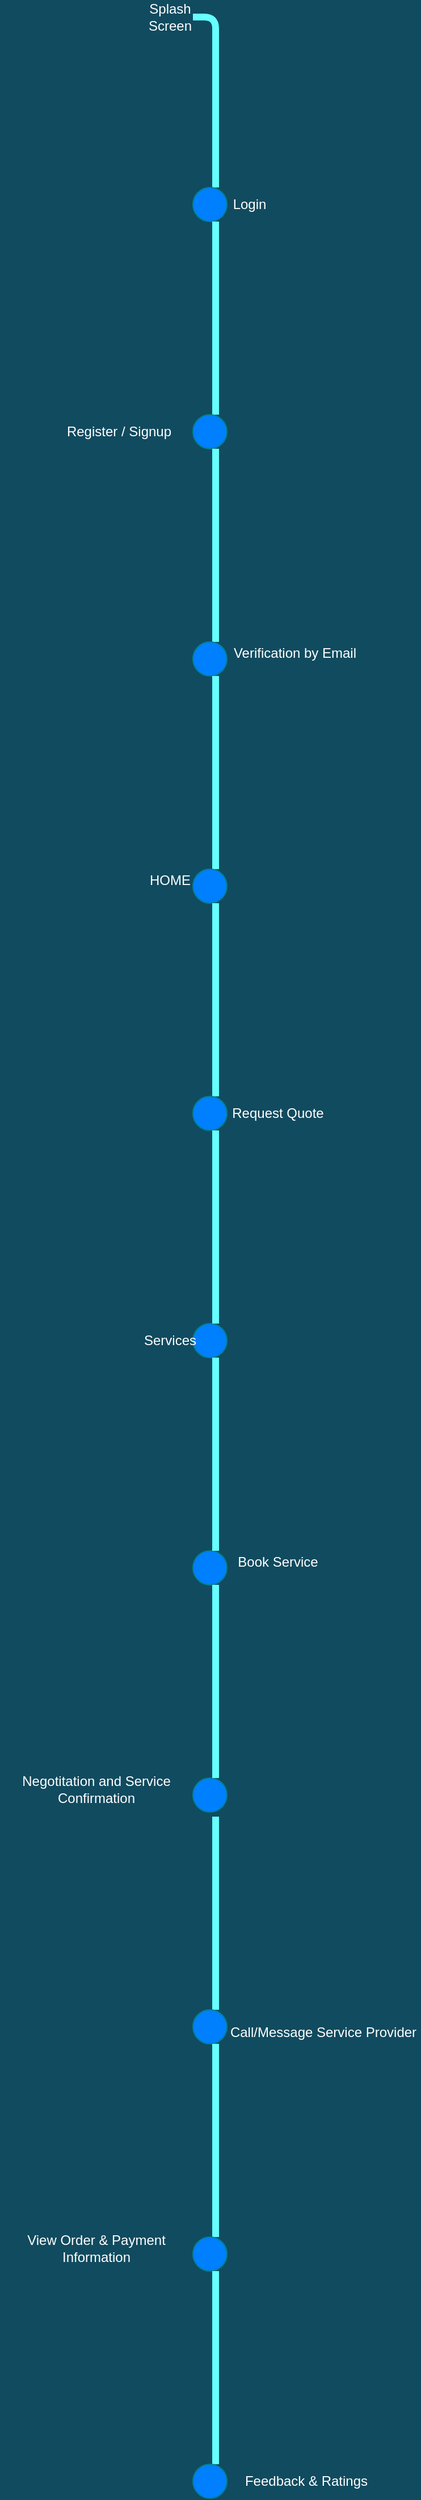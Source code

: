 <mxfile version="13.8.0" type="github"><diagram id="9a3156WYbqQ_cCpTTGxo" name="Page-1"><mxGraphModel dx="524" dy="518" grid="1" gridSize="10" guides="1" tooltips="1" connect="1" arrows="1" fold="1" page="1" pageScale="1" pageWidth="827" pageHeight="1169" background="#114B5F" math="0" shadow="0"><root><mxCell id="0"/><mxCell id="1" parent="0"/><mxCell id="1hf2neu1N_zr_MUU-x_V-1" value="" style="endArrow=none;html=1;fillColor=#F45B69;fontColor=#E4FDE1;strokeWidth=6;strokeColor=#66FFFF;" edge="1" parent="1" target="1hf2neu1N_zr_MUU-x_V-2"><mxGeometry width="50" height="50" relative="1" as="geometry"><mxPoint x="270" y="220" as="sourcePoint"/><mxPoint x="270" y="220" as="targetPoint"/><Array as="points"><mxPoint x="270" y="70"/></Array></mxGeometry></mxCell><mxCell id="1hf2neu1N_zr_MUU-x_V-2" value="&lt;font color=&quot;#ffffff&quot;&gt;Splash Screen&lt;/font&gt;" style="text;html=1;strokeColor=none;fillColor=none;align=center;verticalAlign=middle;whiteSpace=wrap;rounded=0;" vertex="1" parent="1"><mxGeometry x="210" y="60" width="40" height="20" as="geometry"/></mxCell><mxCell id="1hf2neu1N_zr_MUU-x_V-3" value="" style="ellipse;whiteSpace=wrap;html=1;aspect=fixed;rounded=0;sketch=0;strokeColor=#028090;fontColor=#E4FDE1;fillColor=#007FFF;" vertex="1" parent="1"><mxGeometry x="250" y="220" width="30" height="30" as="geometry"/></mxCell><mxCell id="1hf2neu1N_zr_MUU-x_V-5" value="" style="endArrow=none;html=1;fillColor=#F45B69;fontColor=#E4FDE1;strokeWidth=6;strokeColor=#66FFFF;" edge="1" parent="1"><mxGeometry width="50" height="50" relative="1" as="geometry"><mxPoint x="270" y="250" as="sourcePoint"/><mxPoint x="270" y="420" as="targetPoint"/><Array as="points"><mxPoint x="270" y="340"/></Array></mxGeometry></mxCell><mxCell id="1hf2neu1N_zr_MUU-x_V-13" value="&lt;font color=&quot;#ffffff&quot;&gt;Login&lt;br&gt;&lt;/font&gt;" style="text;html=1;strokeColor=none;fillColor=none;align=center;verticalAlign=middle;whiteSpace=wrap;rounded=0;" vertex="1" parent="1"><mxGeometry x="280" y="225" width="40" height="20" as="geometry"/></mxCell><mxCell id="1hf2neu1N_zr_MUU-x_V-15" value="" style="ellipse;whiteSpace=wrap;html=1;aspect=fixed;rounded=0;sketch=0;strokeColor=#028090;fontColor=#E4FDE1;fillColor=#007FFF;" vertex="1" parent="1"><mxGeometry x="250" y="420" width="30" height="30" as="geometry"/></mxCell><mxCell id="1hf2neu1N_zr_MUU-x_V-16" value="" style="endArrow=none;html=1;fillColor=#F45B69;fontColor=#E4FDE1;strokeWidth=6;strokeColor=#66FFFF;" edge="1" parent="1"><mxGeometry width="50" height="50" relative="1" as="geometry"><mxPoint x="270" y="450" as="sourcePoint"/><mxPoint x="270" y="620" as="targetPoint"/><Array as="points"/></mxGeometry></mxCell><mxCell id="1hf2neu1N_zr_MUU-x_V-18" value="" style="ellipse;whiteSpace=wrap;html=1;aspect=fixed;rounded=0;sketch=0;strokeColor=#028090;fontColor=#E4FDE1;fillColor=#007FFF;" vertex="1" parent="1"><mxGeometry x="250" y="620" width="30" height="30" as="geometry"/></mxCell><mxCell id="1hf2neu1N_zr_MUU-x_V-19" value="" style="endArrow=none;html=1;fillColor=#F45B69;fontColor=#E4FDE1;strokeWidth=6;strokeColor=#66FFFF;" edge="1" parent="1"><mxGeometry width="50" height="50" relative="1" as="geometry"><mxPoint x="270" y="650" as="sourcePoint"/><mxPoint x="270" y="820" as="targetPoint"/><Array as="points"/></mxGeometry></mxCell><mxCell id="1hf2neu1N_zr_MUU-x_V-20" value="" style="ellipse;whiteSpace=wrap;html=1;aspect=fixed;rounded=0;sketch=0;strokeColor=#028090;fontColor=#E4FDE1;fillColor=#007FFF;" vertex="1" parent="1"><mxGeometry x="250" y="820" width="30" height="30" as="geometry"/></mxCell><mxCell id="1hf2neu1N_zr_MUU-x_V-21" value="" style="endArrow=none;html=1;fillColor=#F45B69;fontColor=#E4FDE1;strokeWidth=6;strokeColor=#66FFFF;" edge="1" parent="1"><mxGeometry width="50" height="50" relative="1" as="geometry"><mxPoint x="270" y="850" as="sourcePoint"/><mxPoint x="270" y="1020" as="targetPoint"/><Array as="points"/></mxGeometry></mxCell><mxCell id="1hf2neu1N_zr_MUU-x_V-22" value="" style="ellipse;whiteSpace=wrap;html=1;aspect=fixed;rounded=0;sketch=0;strokeColor=#028090;fontColor=#E4FDE1;fillColor=#007FFF;" vertex="1" parent="1"><mxGeometry x="250" y="1020" width="30" height="30" as="geometry"/></mxCell><mxCell id="1hf2neu1N_zr_MUU-x_V-23" value="" style="ellipse;whiteSpace=wrap;html=1;aspect=fixed;rounded=0;sketch=0;strokeColor=#028090;fontColor=#E4FDE1;fillColor=#007FFF;" vertex="1" parent="1"><mxGeometry x="250" y="1220" width="30" height="30" as="geometry"/></mxCell><mxCell id="1hf2neu1N_zr_MUU-x_V-24" value="" style="endArrow=none;html=1;fillColor=#F45B69;fontColor=#E4FDE1;strokeWidth=6;strokeColor=#66FFFF;" edge="1" parent="1"><mxGeometry width="50" height="50" relative="1" as="geometry"><mxPoint x="270" y="1050" as="sourcePoint"/><mxPoint x="270" y="1220" as="targetPoint"/><Array as="points"/></mxGeometry></mxCell><mxCell id="1hf2neu1N_zr_MUU-x_V-25" value="" style="ellipse;whiteSpace=wrap;html=1;aspect=fixed;rounded=0;sketch=0;strokeColor=#028090;fontColor=#E4FDE1;fillColor=#007FFF;" vertex="1" parent="1"><mxGeometry x="250" y="1420" width="30" height="30" as="geometry"/></mxCell><mxCell id="1hf2neu1N_zr_MUU-x_V-26" value="" style="endArrow=none;html=1;fillColor=#F45B69;fontColor=#E4FDE1;strokeWidth=6;strokeColor=#66FFFF;" edge="1" parent="1"><mxGeometry width="50" height="50" relative="1" as="geometry"><mxPoint x="270" y="1250" as="sourcePoint"/><mxPoint x="270" y="1420" as="targetPoint"/><Array as="points"/></mxGeometry></mxCell><mxCell id="1hf2neu1N_zr_MUU-x_V-27" value="" style="ellipse;whiteSpace=wrap;html=1;aspect=fixed;rounded=0;sketch=0;strokeColor=#028090;fontColor=#E4FDE1;fillColor=#007FFF;" vertex="1" parent="1"><mxGeometry x="250" y="1620" width="30" height="30" as="geometry"/></mxCell><mxCell id="1hf2neu1N_zr_MUU-x_V-28" value="" style="endArrow=none;html=1;fillColor=#F45B69;fontColor=#E4FDE1;strokeWidth=6;strokeColor=#66FFFF;" edge="1" parent="1"><mxGeometry width="50" height="50" relative="1" as="geometry"><mxPoint x="270" y="1450" as="sourcePoint"/><mxPoint x="270" y="1620" as="targetPoint"/><Array as="points"/></mxGeometry></mxCell><mxCell id="1hf2neu1N_zr_MUU-x_V-29" value="&lt;font color=&quot;#ffffff&quot;&gt;Register / Signup&lt;br&gt;&lt;/font&gt;" style="text;html=1;strokeColor=none;fillColor=none;align=center;verticalAlign=middle;whiteSpace=wrap;rounded=0;" vertex="1" parent="1"><mxGeometry x="120" y="425" width="130" height="20" as="geometry"/></mxCell><mxCell id="1hf2neu1N_zr_MUU-x_V-30" value="&lt;font color=&quot;#ffffff&quot;&gt;Verification by Email&lt;br&gt;&lt;/font&gt;" style="text;html=1;strokeColor=none;fillColor=none;align=center;verticalAlign=middle;whiteSpace=wrap;rounded=0;" vertex="1" parent="1"><mxGeometry x="280" y="620" width="120" height="20" as="geometry"/></mxCell><mxCell id="1hf2neu1N_zr_MUU-x_V-31" value="&lt;font color=&quot;#ffffff&quot;&gt;HOME&lt;br&gt;&lt;/font&gt;" style="text;html=1;strokeColor=none;fillColor=none;align=center;verticalAlign=middle;whiteSpace=wrap;rounded=0;" vertex="1" parent="1"><mxGeometry x="210" y="820" width="40" height="20" as="geometry"/></mxCell><mxCell id="1hf2neu1N_zr_MUU-x_V-32" value="&lt;font color=&quot;#ffffff&quot;&gt;Request Quote&lt;br&gt;&lt;/font&gt;" style="text;html=1;strokeColor=none;fillColor=none;align=center;verticalAlign=middle;whiteSpace=wrap;rounded=0;" vertex="1" parent="1"><mxGeometry x="280" y="1025" width="90" height="20" as="geometry"/></mxCell><mxCell id="1hf2neu1N_zr_MUU-x_V-33" value="&lt;font color=&quot;#ffffff&quot;&gt;Services&lt;br&gt;&lt;/font&gt;" style="text;html=1;strokeColor=none;fillColor=none;align=center;verticalAlign=middle;whiteSpace=wrap;rounded=0;" vertex="1" parent="1"><mxGeometry x="210" y="1225" width="40" height="20" as="geometry"/></mxCell><mxCell id="1hf2neu1N_zr_MUU-x_V-34" value="&lt;font color=&quot;#ffffff&quot;&gt;Book Service&lt;br&gt;&lt;/font&gt;" style="text;html=1;strokeColor=none;fillColor=none;align=center;verticalAlign=middle;whiteSpace=wrap;rounded=0;" vertex="1" parent="1"><mxGeometry x="280" y="1420" width="90" height="20" as="geometry"/></mxCell><mxCell id="1hf2neu1N_zr_MUU-x_V-35" value="&lt;font color=&quot;#ffffff&quot;&gt;Negotitation and Service Confirmation&lt;br&gt;&lt;/font&gt;" style="text;html=1;strokeColor=none;fillColor=none;align=center;verticalAlign=middle;whiteSpace=wrap;rounded=0;" vertex="1" parent="1"><mxGeometry x="80" y="1620" width="170" height="20" as="geometry"/></mxCell><mxCell id="1hf2neu1N_zr_MUU-x_V-37" value="" style="endArrow=none;html=1;fillColor=#F45B69;fontColor=#E4FDE1;strokeWidth=6;strokeColor=#66FFFF;" edge="1" parent="1"><mxGeometry width="50" height="50" relative="1" as="geometry"><mxPoint x="270" y="1654" as="sourcePoint"/><mxPoint x="270" y="1824" as="targetPoint"/><Array as="points"/></mxGeometry></mxCell><mxCell id="1hf2neu1N_zr_MUU-x_V-38" value="" style="ellipse;whiteSpace=wrap;html=1;aspect=fixed;rounded=0;sketch=0;strokeColor=#028090;fontColor=#E4FDE1;fillColor=#007FFF;" vertex="1" parent="1"><mxGeometry x="250" y="1824" width="30" height="30" as="geometry"/></mxCell><mxCell id="1hf2neu1N_zr_MUU-x_V-39" value="&lt;font color=&quot;#ffffff&quot;&gt;Call/Message Service Provider&lt;br&gt;&lt;/font&gt;" style="text;html=1;strokeColor=none;fillColor=none;align=center;verticalAlign=middle;whiteSpace=wrap;rounded=0;" vertex="1" parent="1"><mxGeometry x="280" y="1834" width="170" height="20" as="geometry"/></mxCell><mxCell id="1hf2neu1N_zr_MUU-x_V-40" value="" style="endArrow=none;html=1;fillColor=#F45B69;fontColor=#E4FDE1;strokeWidth=6;strokeColor=#66FFFF;" edge="1" parent="1"><mxGeometry width="50" height="50" relative="1" as="geometry"><mxPoint x="270" y="1854" as="sourcePoint"/><mxPoint x="270" y="2024" as="targetPoint"/><Array as="points"/></mxGeometry></mxCell><mxCell id="1hf2neu1N_zr_MUU-x_V-41" value="" style="ellipse;whiteSpace=wrap;html=1;aspect=fixed;rounded=0;sketch=0;strokeColor=#028090;fontColor=#E4FDE1;fillColor=#007FFF;" vertex="1" parent="1"><mxGeometry x="250" y="2024" width="30" height="30" as="geometry"/></mxCell><mxCell id="1hf2neu1N_zr_MUU-x_V-42" value="&lt;font color=&quot;#ffffff&quot;&gt;View Order &amp;amp; Payment Information&lt;br&gt;&lt;/font&gt;" style="text;html=1;strokeColor=none;fillColor=none;align=center;verticalAlign=middle;whiteSpace=wrap;rounded=0;" vertex="1" parent="1"><mxGeometry x="80" y="2024" width="170" height="20" as="geometry"/></mxCell><mxCell id="1hf2neu1N_zr_MUU-x_V-43" value="" style="endArrow=none;html=1;fillColor=#F45B69;fontColor=#E4FDE1;strokeWidth=6;strokeColor=#66FFFF;" edge="1" parent="1"><mxGeometry width="50" height="50" relative="1" as="geometry"><mxPoint x="270" y="2054" as="sourcePoint"/><mxPoint x="270" y="2224" as="targetPoint"/><Array as="points"/></mxGeometry></mxCell><mxCell id="1hf2neu1N_zr_MUU-x_V-44" value="" style="ellipse;whiteSpace=wrap;html=1;aspect=fixed;rounded=0;sketch=0;strokeColor=#028090;fontColor=#E4FDE1;fillColor=#007FFF;" vertex="1" parent="1"><mxGeometry x="250" y="2224" width="30" height="30" as="geometry"/></mxCell><mxCell id="1hf2neu1N_zr_MUU-x_V-45" value="&lt;font color=&quot;#ffffff&quot;&gt;Feedback &amp;amp; Ratings&lt;br&gt;&lt;/font&gt;" style="text;html=1;strokeColor=none;fillColor=none;align=center;verticalAlign=middle;whiteSpace=wrap;rounded=0;" vertex="1" parent="1"><mxGeometry x="270" y="2229" width="160" height="20" as="geometry"/></mxCell></root></mxGraphModel></diagram></mxfile>